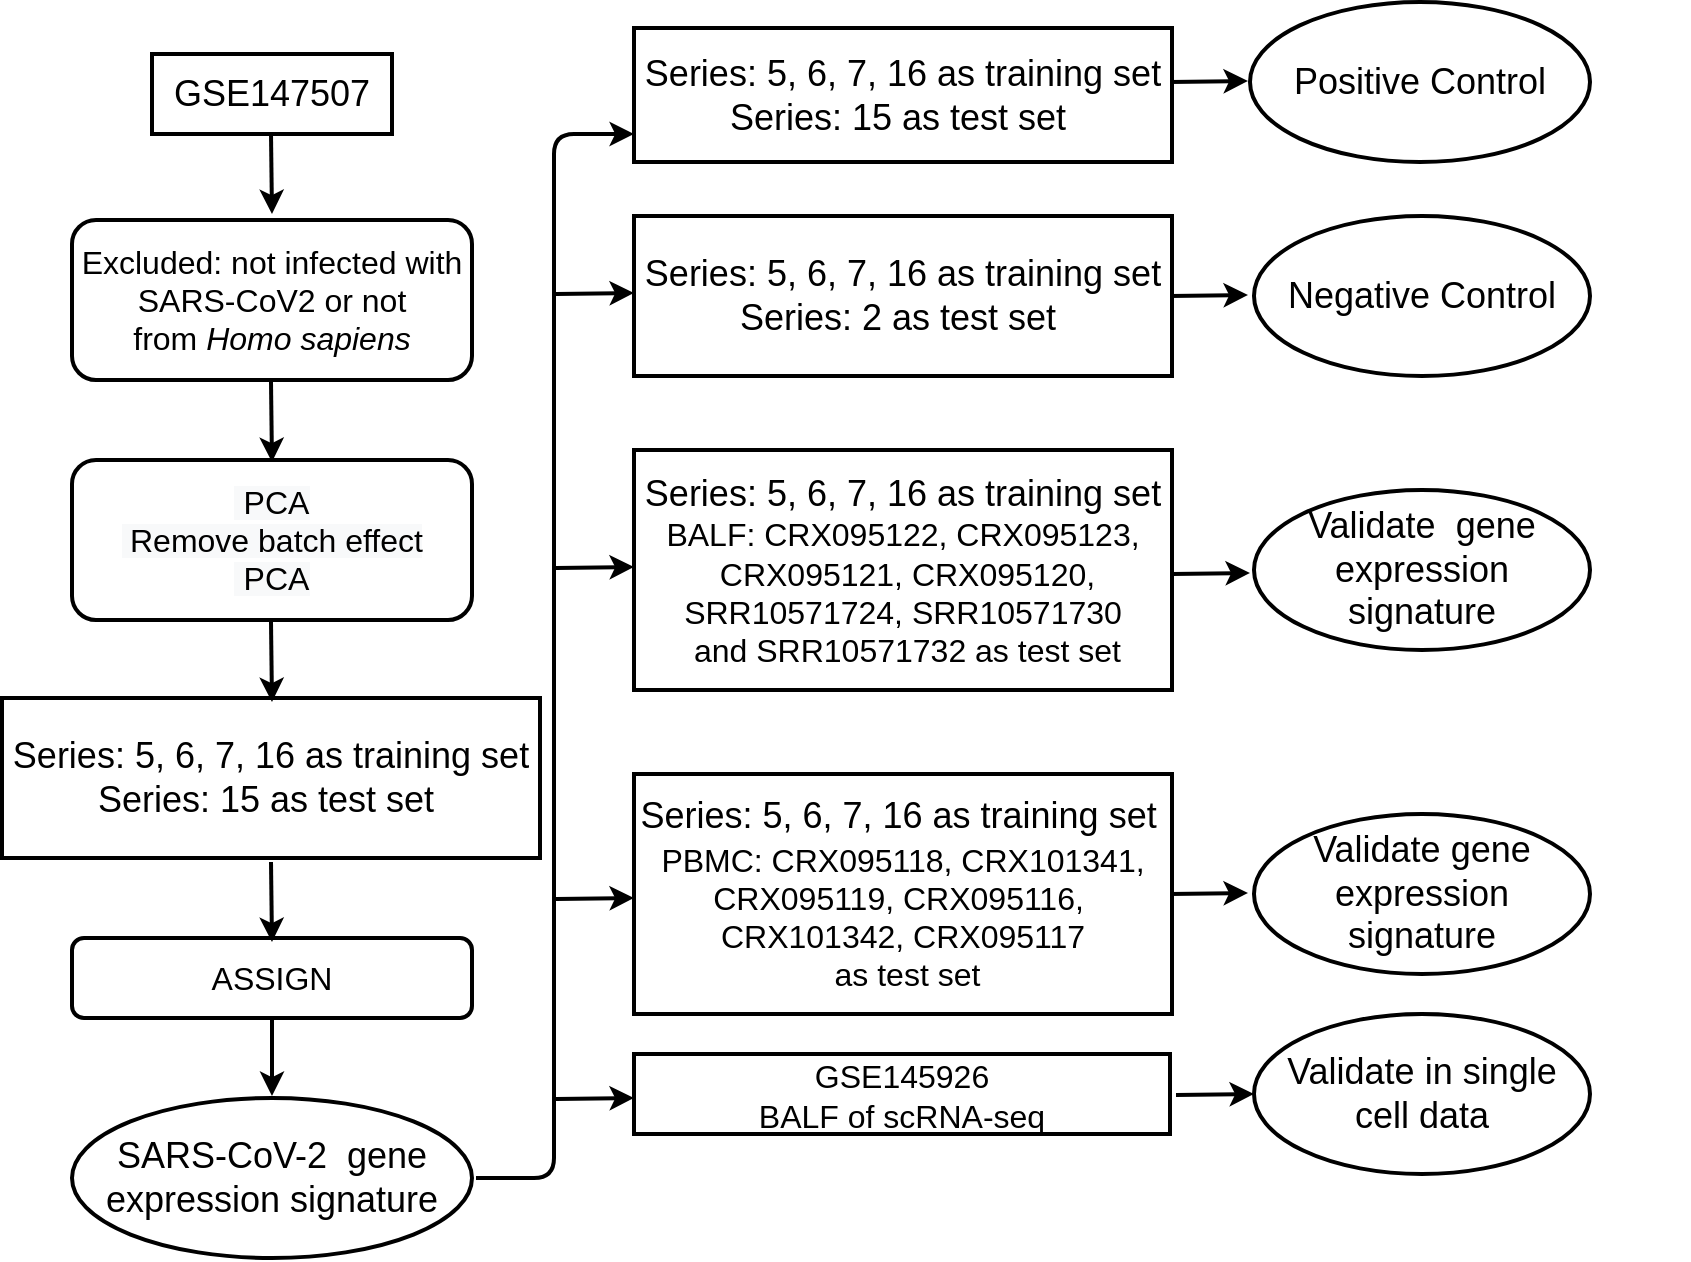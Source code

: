<mxfile version="13.7.1" type="github"><diagram id="UL3PKtnWT2iFRXxT3cKs" name="Page-1"><mxGraphModel dx="926" dy="633" grid="1" gridSize="10" guides="0" tooltips="1" connect="1" arrows="1" fold="1" page="1" pageScale="1" pageWidth="850" pageHeight="1100" math="0" shadow="0"><root><mxCell id="0"/><mxCell id="1" parent="0"/><mxCell id="aiWQFG1uI8nVW4P6kor1-1" value="&lt;span style=&quot;font-size: 12pt&quot;&gt;&lt;font face=&quot;Arial&quot;&gt;Excluded: not infected with SARS-CoV2 or not from&amp;nbsp;&lt;i&gt;Homo sapiens&lt;/i&gt;&lt;/font&gt;&lt;/span&gt;&lt;span style=&quot;font-size: medium&quot;&gt;&lt;/span&gt;" style="rounded=1;whiteSpace=wrap;html=1;strokeWidth=2;" parent="1" vertex="1"><mxGeometry x="81" y="163" width="200" height="80" as="geometry"/></mxCell><mxCell id="tkWx_fSSyN6ZZn99hKX--1" value="" style="endArrow=classic;html=1;strokeWidth=2;" edge="1" parent="1"><mxGeometry width="50" height="50" relative="1" as="geometry"><mxPoint x="180.5" y="120" as="sourcePoint"/><mxPoint x="181" y="160" as="targetPoint"/></mxGeometry></mxCell><mxCell id="tkWx_fSSyN6ZZn99hKX--2" value="&lt;font face=&quot;Arial&quot; style=&quot;font-size: 18px&quot;&gt;GSE147507&lt;/font&gt;" style="rounded=0;whiteSpace=wrap;html=1;strokeWidth=2;" vertex="1" parent="1"><mxGeometry x="121" y="80" width="120" height="40" as="geometry"/></mxCell><mxCell id="tkWx_fSSyN6ZZn99hKX--4" value="&lt;span style=&quot;color: rgb(0 , 0 , 0) ; font-family: &amp;#34;arial&amp;#34; ; font-size: 16px ; font-style: normal ; font-weight: normal ; letter-spacing: normal ; text-align: center ; text-indent: 0px ; text-transform: none ; word-spacing: 0px ; background-color: rgb(248 , 249 , 250) ; text-decoration: none ; display: inline ; float: none&quot;&gt;&amp;nbsp;PCA&lt;br&gt;&amp;nbsp;Remove batch effect&lt;br&gt;&amp;nbsp;PCA&lt;/span&gt;" style="rounded=1;whiteSpace=wrap;html=1;strokeWidth=2;" vertex="1" parent="1"><mxGeometry x="81" y="283" width="200" height="80" as="geometry"/></mxCell><mxCell id="tkWx_fSSyN6ZZn99hKX--7" value="&lt;font face=&quot;Arial&quot; size=&quot;4&quot;&gt;Series: 5, 6, 7, 16 as training set&lt;br&gt;Series: 15 as test set&amp;nbsp;&lt;/font&gt;" style="rounded=0;whiteSpace=wrap;html=1;strokeWidth=2;" vertex="1" parent="1"><mxGeometry x="46" y="402" width="269" height="80" as="geometry"/></mxCell><mxCell id="tkWx_fSSyN6ZZn99hKX--8" value="&lt;font face=&quot;arial&quot; size=&quot;3&quot;&gt;ASSIGN&lt;/font&gt;" style="rounded=1;whiteSpace=wrap;html=1;strokeWidth=2;" vertex="1" parent="1"><mxGeometry x="81" y="522" width="200" height="40" as="geometry"/></mxCell><mxCell id="tkWx_fSSyN6ZZn99hKX--10" value="&lt;font face=&quot;Arial&quot; style=&quot;font-size: 18px&quot;&gt;SARS-CoV-2 &amp;nbsp;gene expression signature&lt;/font&gt;" style="ellipse;whiteSpace=wrap;html=1;strokeWidth=2;" vertex="1" parent="1"><mxGeometry x="81" y="602" width="200" height="80" as="geometry"/></mxCell><mxCell id="tkWx_fSSyN6ZZn99hKX--13" value="" style="endArrow=classic;html=1;strokeWidth=2;" edge="1" parent="1"><mxGeometry width="50" height="50" relative="1" as="geometry"><mxPoint x="180.5" y="244" as="sourcePoint"/><mxPoint x="181" y="284" as="targetPoint"/></mxGeometry></mxCell><mxCell id="tkWx_fSSyN6ZZn99hKX--14" value="" style="endArrow=classic;html=1;strokeWidth=2;" edge="1" parent="1"><mxGeometry width="50" height="50" relative="1" as="geometry"><mxPoint x="180.5" y="364" as="sourcePoint"/><mxPoint x="181" y="404" as="targetPoint"/></mxGeometry></mxCell><mxCell id="tkWx_fSSyN6ZZn99hKX--17" value="" style="edgeStyle=orthogonalEdgeStyle;rounded=0;orthogonalLoop=1;jettySize=auto;html=1;strokeWidth=2;" edge="1" parent="1"><mxGeometry relative="1" as="geometry"><mxPoint x="181" y="563" as="sourcePoint"/><mxPoint x="181" y="601" as="targetPoint"/></mxGeometry></mxCell><mxCell id="tkWx_fSSyN6ZZn99hKX--21" value="&lt;font face=&quot;Arial&quot; size=&quot;4&quot;&gt;Series: 5, 6, 7, 16 as training set&lt;br&gt;Series: 15 as test set&amp;nbsp;&lt;/font&gt;" style="rounded=0;whiteSpace=wrap;html=1;strokeWidth=2;" vertex="1" parent="1"><mxGeometry x="362" y="67" width="269" height="67" as="geometry"/></mxCell><mxCell id="tkWx_fSSyN6ZZn99hKX--22" value="&lt;font face=&quot;Arial&quot; size=&quot;4&quot;&gt;Series: 5, 6, 7, 16 as training set&lt;br&gt;Series: 2 as test set&amp;nbsp;&lt;/font&gt;" style="rounded=0;whiteSpace=wrap;html=1;strokeWidth=2;" vertex="1" parent="1"><mxGeometry x="362" y="161" width="269" height="80" as="geometry"/></mxCell><mxCell id="tkWx_fSSyN6ZZn99hKX--23" value="" style="endArrow=classic;html=1;strokeWidth=2;" edge="1" parent="1"><mxGeometry width="50" height="50" relative="1" as="geometry"><mxPoint x="630" y="94" as="sourcePoint"/><mxPoint x="669" y="93.5" as="targetPoint"/></mxGeometry></mxCell><mxCell id="tkWx_fSSyN6ZZn99hKX--29" value="" style="endArrow=classic;html=1;strokeWidth=2;" edge="1" parent="1"><mxGeometry width="50" height="50" relative="1" as="geometry"><mxPoint x="630" y="201" as="sourcePoint"/><mxPoint x="669" y="200.5" as="targetPoint"/></mxGeometry></mxCell><mxCell id="tkWx_fSSyN6ZZn99hKX--30" value="" style="endArrow=classic;html=1;strokeWidth=2;" edge="1" parent="1"><mxGeometry width="50" height="50" relative="1" as="geometry"><mxPoint x="323" y="200" as="sourcePoint"/><mxPoint x="362" y="199.5" as="targetPoint"/></mxGeometry></mxCell><mxCell id="tkWx_fSSyN6ZZn99hKX--31" value="&lt;font face=&quot;Arial&quot; size=&quot;4&quot;&gt;Negative&amp;nbsp;Control&lt;/font&gt;" style="ellipse;whiteSpace=wrap;html=1;strokeWidth=2;" vertex="1" parent="1"><mxGeometry x="672" y="161" width="168" height="80" as="geometry"/></mxCell><mxCell id="tkWx_fSSyN6ZZn99hKX--32" value="&lt;font face=&quot;Arial&quot; size=&quot;4&quot;&gt;Positive Control&lt;/font&gt;" style="ellipse;whiteSpace=wrap;html=1;strokeWidth=2;" vertex="1" parent="1"><mxGeometry x="670" y="54" width="170" height="80" as="geometry"/></mxCell><mxCell id="tkWx_fSSyN6ZZn99hKX--34" value="" style="endArrow=classic;html=1;strokeWidth=2;" edge="1" parent="1"><mxGeometry width="50" height="50" relative="1" as="geometry"><mxPoint x="180.5" y="484" as="sourcePoint"/><mxPoint x="181" y="524" as="targetPoint"/></mxGeometry></mxCell><mxCell id="tkWx_fSSyN6ZZn99hKX--35" value="" style="edgeStyle=elbowEdgeStyle;elbow=horizontal;endArrow=classic;html=1;strokeWidth=2;exitX=1;exitY=0.5;exitDx=0;exitDy=0;" edge="1" parent="1"><mxGeometry width="50" height="50" relative="1" as="geometry"><mxPoint x="283" y="642" as="sourcePoint"/><mxPoint x="362" y="120" as="targetPoint"/><Array as="points"><mxPoint x="322" y="301"/></Array></mxGeometry></mxCell><mxCell id="tkWx_fSSyN6ZZn99hKX--37" value="&lt;table border=&quot;0&quot; cellpadding=&quot;0&quot; cellspacing=&quot;0&quot; width=&quot;784&quot; style=&quot;border-collapse: collapse ; width: 588pt&quot;&gt;&lt;colgroup&gt;&lt;col width=&quot;784&quot; style=&quot;width: 588pt&quot;&gt;&lt;/colgroup&gt;&lt;tbody&gt;&lt;tr style=&quot;height: 16pt&quot;&gt;&lt;td height=&quot;21&quot; width=&quot;784&quot; style=&quot;padding-top: 1px ; padding-right: 1px ; padding-left: 1px ; font-size: 12pt ; font-family: &amp;#34;calibri&amp;#34; , sans-serif ; vertical-align: bottom ; border: none ; height: 16pt ; width: 588pt&quot;&gt;&lt;span style=&quot;font-family: &amp;#34;arial&amp;#34; ; font-size: large&quot;&gt;Series: 5, 6, 7, 16 as training set&lt;br&gt;&lt;/span&gt;BALF: CRX095122, CRX095123,&lt;br&gt;&amp;nbsp;CRX095121, CRX095120,&lt;br&gt;SRR10571724,&amp;nbsp;SRR10571730&lt;br&gt;&amp;nbsp;and SRR10571732 as test set&lt;/td&gt;&lt;/tr&gt;&lt;/tbody&gt;&lt;/table&gt;" style="rounded=0;whiteSpace=wrap;html=1;strokeWidth=2;" vertex="1" parent="1"><mxGeometry x="362" y="278" width="269" height="120" as="geometry"/></mxCell><mxCell id="tkWx_fSSyN6ZZn99hKX--39" value="" style="endArrow=classic;html=1;strokeWidth=2;" edge="1" parent="1"><mxGeometry width="50" height="50" relative="1" as="geometry"><mxPoint x="323" y="337" as="sourcePoint"/><mxPoint x="362" y="336.5" as="targetPoint"/></mxGeometry></mxCell><mxCell id="tkWx_fSSyN6ZZn99hKX--40" value="" style="endArrow=classic;html=1;strokeWidth=2;" edge="1" parent="1"><mxGeometry width="50" height="50" relative="1" as="geometry"><mxPoint x="631" y="340" as="sourcePoint"/><mxPoint x="670" y="339.5" as="targetPoint"/></mxGeometry></mxCell><mxCell id="tkWx_fSSyN6ZZn99hKX--41" value="&lt;table border=&quot;0&quot; cellpadding=&quot;0&quot; cellspacing=&quot;0&quot; width=&quot;784&quot; style=&quot;border-collapse: collapse ; width: 588pt&quot;&gt;&lt;colgroup&gt;&lt;col width=&quot;784&quot; style=&quot;width: 588pt&quot;&gt;&lt;/colgroup&gt;&lt;tbody&gt;&lt;tr style=&quot;height: 16pt&quot;&gt;&lt;td height=&quot;21&quot; width=&quot;784&quot; style=&quot;padding-top: 1px ; padding-right: 1px ; padding-left: 1px ; font-size: 12pt ; font-family: &amp;#34;calibri&amp;#34; , sans-serif ; vertical-align: bottom ; border: none ; height: 16pt ; width: 588pt&quot;&gt;&lt;span style=&quot;font-family: &amp;#34;arial&amp;#34; ; font-size: large&quot;&gt;Series: 5, 6, 7, 16 as training set&lt;/span&gt;&amp;nbsp;&lt;table border=&quot;0&quot; cellpadding=&quot;0&quot; cellspacing=&quot;0&quot; width=&quot;784&quot; style=&quot;border-collapse: collapse ; width: 588pt&quot;&gt;&lt;colgroup&gt;&lt;col width=&quot;784&quot; style=&quot;width: 588pt&quot;&gt;&lt;/colgroup&gt;&lt;tbody&gt;&lt;tr style=&quot;height: 16pt&quot;&gt;&lt;td height=&quot;21&quot; width=&quot;784&quot; style=&quot;padding-top: 1px ; padding-right: 1px ; padding-left: 1px ; font-size: 12pt ; font-family: &amp;#34;calibri&amp;#34; , sans-serif ; vertical-align: bottom ; border: none ; height: 16pt ; width: 588pt&quot;&gt;PBMC: CRX095118, CRX101341,&lt;br&gt;&amp;nbsp;CRX095119,&amp;nbsp;CRX095116,&amp;nbsp;&amp;nbsp;&lt;br&gt;CRX101342, CRX095117&lt;/td&gt;&lt;/tr&gt;&lt;/tbody&gt;&lt;/table&gt;&amp;nbsp;as test set&lt;/td&gt;&lt;/tr&gt;&lt;/tbody&gt;&lt;/table&gt;" style="rounded=0;whiteSpace=wrap;html=1;strokeWidth=2;" vertex="1" parent="1"><mxGeometry x="362" y="440" width="269" height="120" as="geometry"/></mxCell><mxCell id="tkWx_fSSyN6ZZn99hKX--42" value="" style="endArrow=classic;html=1;strokeWidth=2;" edge="1" parent="1"><mxGeometry width="50" height="50" relative="1" as="geometry"><mxPoint x="323" y="502.5" as="sourcePoint"/><mxPoint x="362" y="502" as="targetPoint"/></mxGeometry></mxCell><mxCell id="tkWx_fSSyN6ZZn99hKX--45" value="&lt;font face=&quot;Arial&quot; size=&quot;4&quot;&gt;Validate gene expression signature&lt;/font&gt;" style="ellipse;whiteSpace=wrap;html=1;strokeWidth=2;" vertex="1" parent="1"><mxGeometry x="672" y="460" width="168" height="80" as="geometry"/></mxCell><mxCell id="tkWx_fSSyN6ZZn99hKX--46" value="&lt;font face=&quot;Arial&quot; size=&quot;4&quot;&gt;Validate &amp;nbsp;gene expression signature&lt;/font&gt;" style="ellipse;whiteSpace=wrap;html=1;strokeWidth=2;" vertex="1" parent="1"><mxGeometry x="672" y="298" width="168" height="80" as="geometry"/></mxCell><mxCell id="tkWx_fSSyN6ZZn99hKX--47" value="" style="endArrow=classic;html=1;strokeWidth=2;" edge="1" parent="1"><mxGeometry width="50" height="50" relative="1" as="geometry"><mxPoint x="630" y="500" as="sourcePoint"/><mxPoint x="669" y="499.5" as="targetPoint"/></mxGeometry></mxCell><mxCell id="tkWx_fSSyN6ZZn99hKX--49" value="" style="endArrow=classic;html=1;strokeWidth=2;" edge="1" parent="1"><mxGeometry width="50" height="50" relative="1" as="geometry"><mxPoint x="323" y="602.5" as="sourcePoint"/><mxPoint x="362" y="602" as="targetPoint"/></mxGeometry></mxCell><mxCell id="tkWx_fSSyN6ZZn99hKX--50" value="&lt;table border=&quot;0&quot; cellpadding=&quot;0&quot; cellspacing=&quot;0&quot; width=&quot;784&quot; style=&quot;border-collapse: collapse ; width: 588pt&quot;&gt;&lt;colgroup&gt;&lt;col width=&quot;784&quot; style=&quot;width: 588pt&quot;&gt;&lt;/colgroup&gt;&lt;tbody&gt;&lt;tr style=&quot;height: 16pt&quot;&gt;&lt;td height=&quot;21&quot; width=&quot;784&quot; style=&quot;padding-top: 1px ; padding-right: 1px ; padding-left: 1px ; font-size: 12pt ; font-family: &amp;#34;calibri&amp;#34; , sans-serif ; vertical-align: bottom ; border: none ; height: 16pt ; width: 588pt&quot;&gt;&amp;nbsp;&lt;table border=&quot;0&quot; cellpadding=&quot;0&quot; cellspacing=&quot;0&quot; width=&quot;784&quot; style=&quot;border-collapse: collapse ; width: 588pt&quot;&gt;&lt;colgroup&gt;&lt;col width=&quot;784&quot; style=&quot;width: 588pt&quot;&gt;&lt;/colgroup&gt;&lt;tbody&gt;&lt;tr style=&quot;height: 16pt&quot;&gt;&lt;td height=&quot;21&quot; width=&quot;784&quot; style=&quot;padding-top: 1px ; padding-right: 1px ; padding-left: 1px ; font-size: 12pt ; font-family: &amp;#34;calibri&amp;#34; , sans-serif ; vertical-align: bottom ; border: none ; height: 16pt ; width: 588pt&quot;&gt;GSE145926&lt;br&gt;BALF of scRNA-seq&lt;/td&gt;&lt;/tr&gt;&lt;/tbody&gt;&lt;/table&gt;&lt;br&gt;&lt;/td&gt;&lt;/tr&gt;&lt;/tbody&gt;&lt;/table&gt;" style="rounded=0;whiteSpace=wrap;html=1;strokeWidth=2;" vertex="1" parent="1"><mxGeometry x="362" y="580" width="268" height="40" as="geometry"/></mxCell><mxCell id="tkWx_fSSyN6ZZn99hKX--54" value="" style="endArrow=classic;html=1;strokeWidth=2;" edge="1" parent="1"><mxGeometry width="50" height="50" relative="1" as="geometry"><mxPoint x="633" y="600.5" as="sourcePoint"/><mxPoint x="672" y="600" as="targetPoint"/></mxGeometry></mxCell><mxCell id="tkWx_fSSyN6ZZn99hKX--55" value="&lt;font face=&quot;Arial&quot; size=&quot;4&quot;&gt;Validate in single cell data&lt;/font&gt;" style="ellipse;whiteSpace=wrap;html=1;strokeWidth=2;" vertex="1" parent="1"><mxGeometry x="672" y="560" width="168" height="80" as="geometry"/></mxCell></root></mxGraphModel></diagram></mxfile>